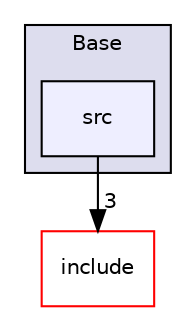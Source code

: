 digraph "/home/travis/build/AliceO2Group/AliceO2/Detectors/MUON/MCH/Base/src" {
  bgcolor=transparent;
  compound=true
  node [ fontsize="10", fontname="Helvetica"];
  edge [ labelfontsize="10", labelfontname="Helvetica"];
  subgraph clusterdir_1155c84989a046e7de4bf0156dc4b34c {
    graph [ bgcolor="#ddddee", pencolor="black", label="Base" fontname="Helvetica", fontsize="10", URL="dir_1155c84989a046e7de4bf0156dc4b34c.html"]
  dir_e74f222de121f2668b81ad26da4a941f [shape=box, label="src", style="filled", fillcolor="#eeeeff", pencolor="black", URL="dir_e74f222de121f2668b81ad26da4a941f.html"];
  }
  dir_db17acc51980e01200fbd960a484d92d [shape=box label="include" color="red" URL="dir_db17acc51980e01200fbd960a484d92d.html"];
  dir_e74f222de121f2668b81ad26da4a941f->dir_db17acc51980e01200fbd960a484d92d [headlabel="3", labeldistance=1.5 headhref="dir_000322_000320.html"];
}
